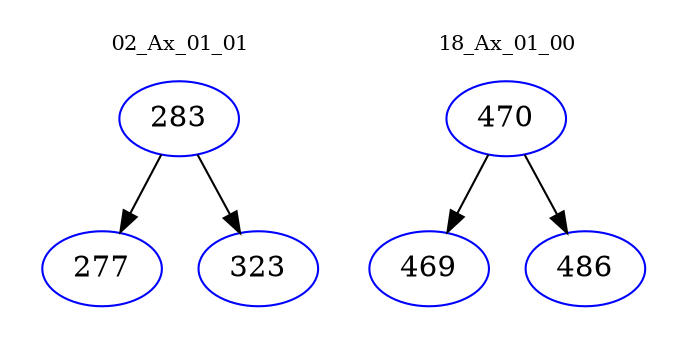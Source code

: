 digraph{
subgraph cluster_0 {
color = white
label = "02_Ax_01_01";
fontsize=10;
T0_283 [label="283", color="blue"]
T0_283 -> T0_277 [color="black"]
T0_277 [label="277", color="blue"]
T0_283 -> T0_323 [color="black"]
T0_323 [label="323", color="blue"]
}
subgraph cluster_1 {
color = white
label = "18_Ax_01_00";
fontsize=10;
T1_470 [label="470", color="blue"]
T1_470 -> T1_469 [color="black"]
T1_469 [label="469", color="blue"]
T1_470 -> T1_486 [color="black"]
T1_486 [label="486", color="blue"]
}
}
